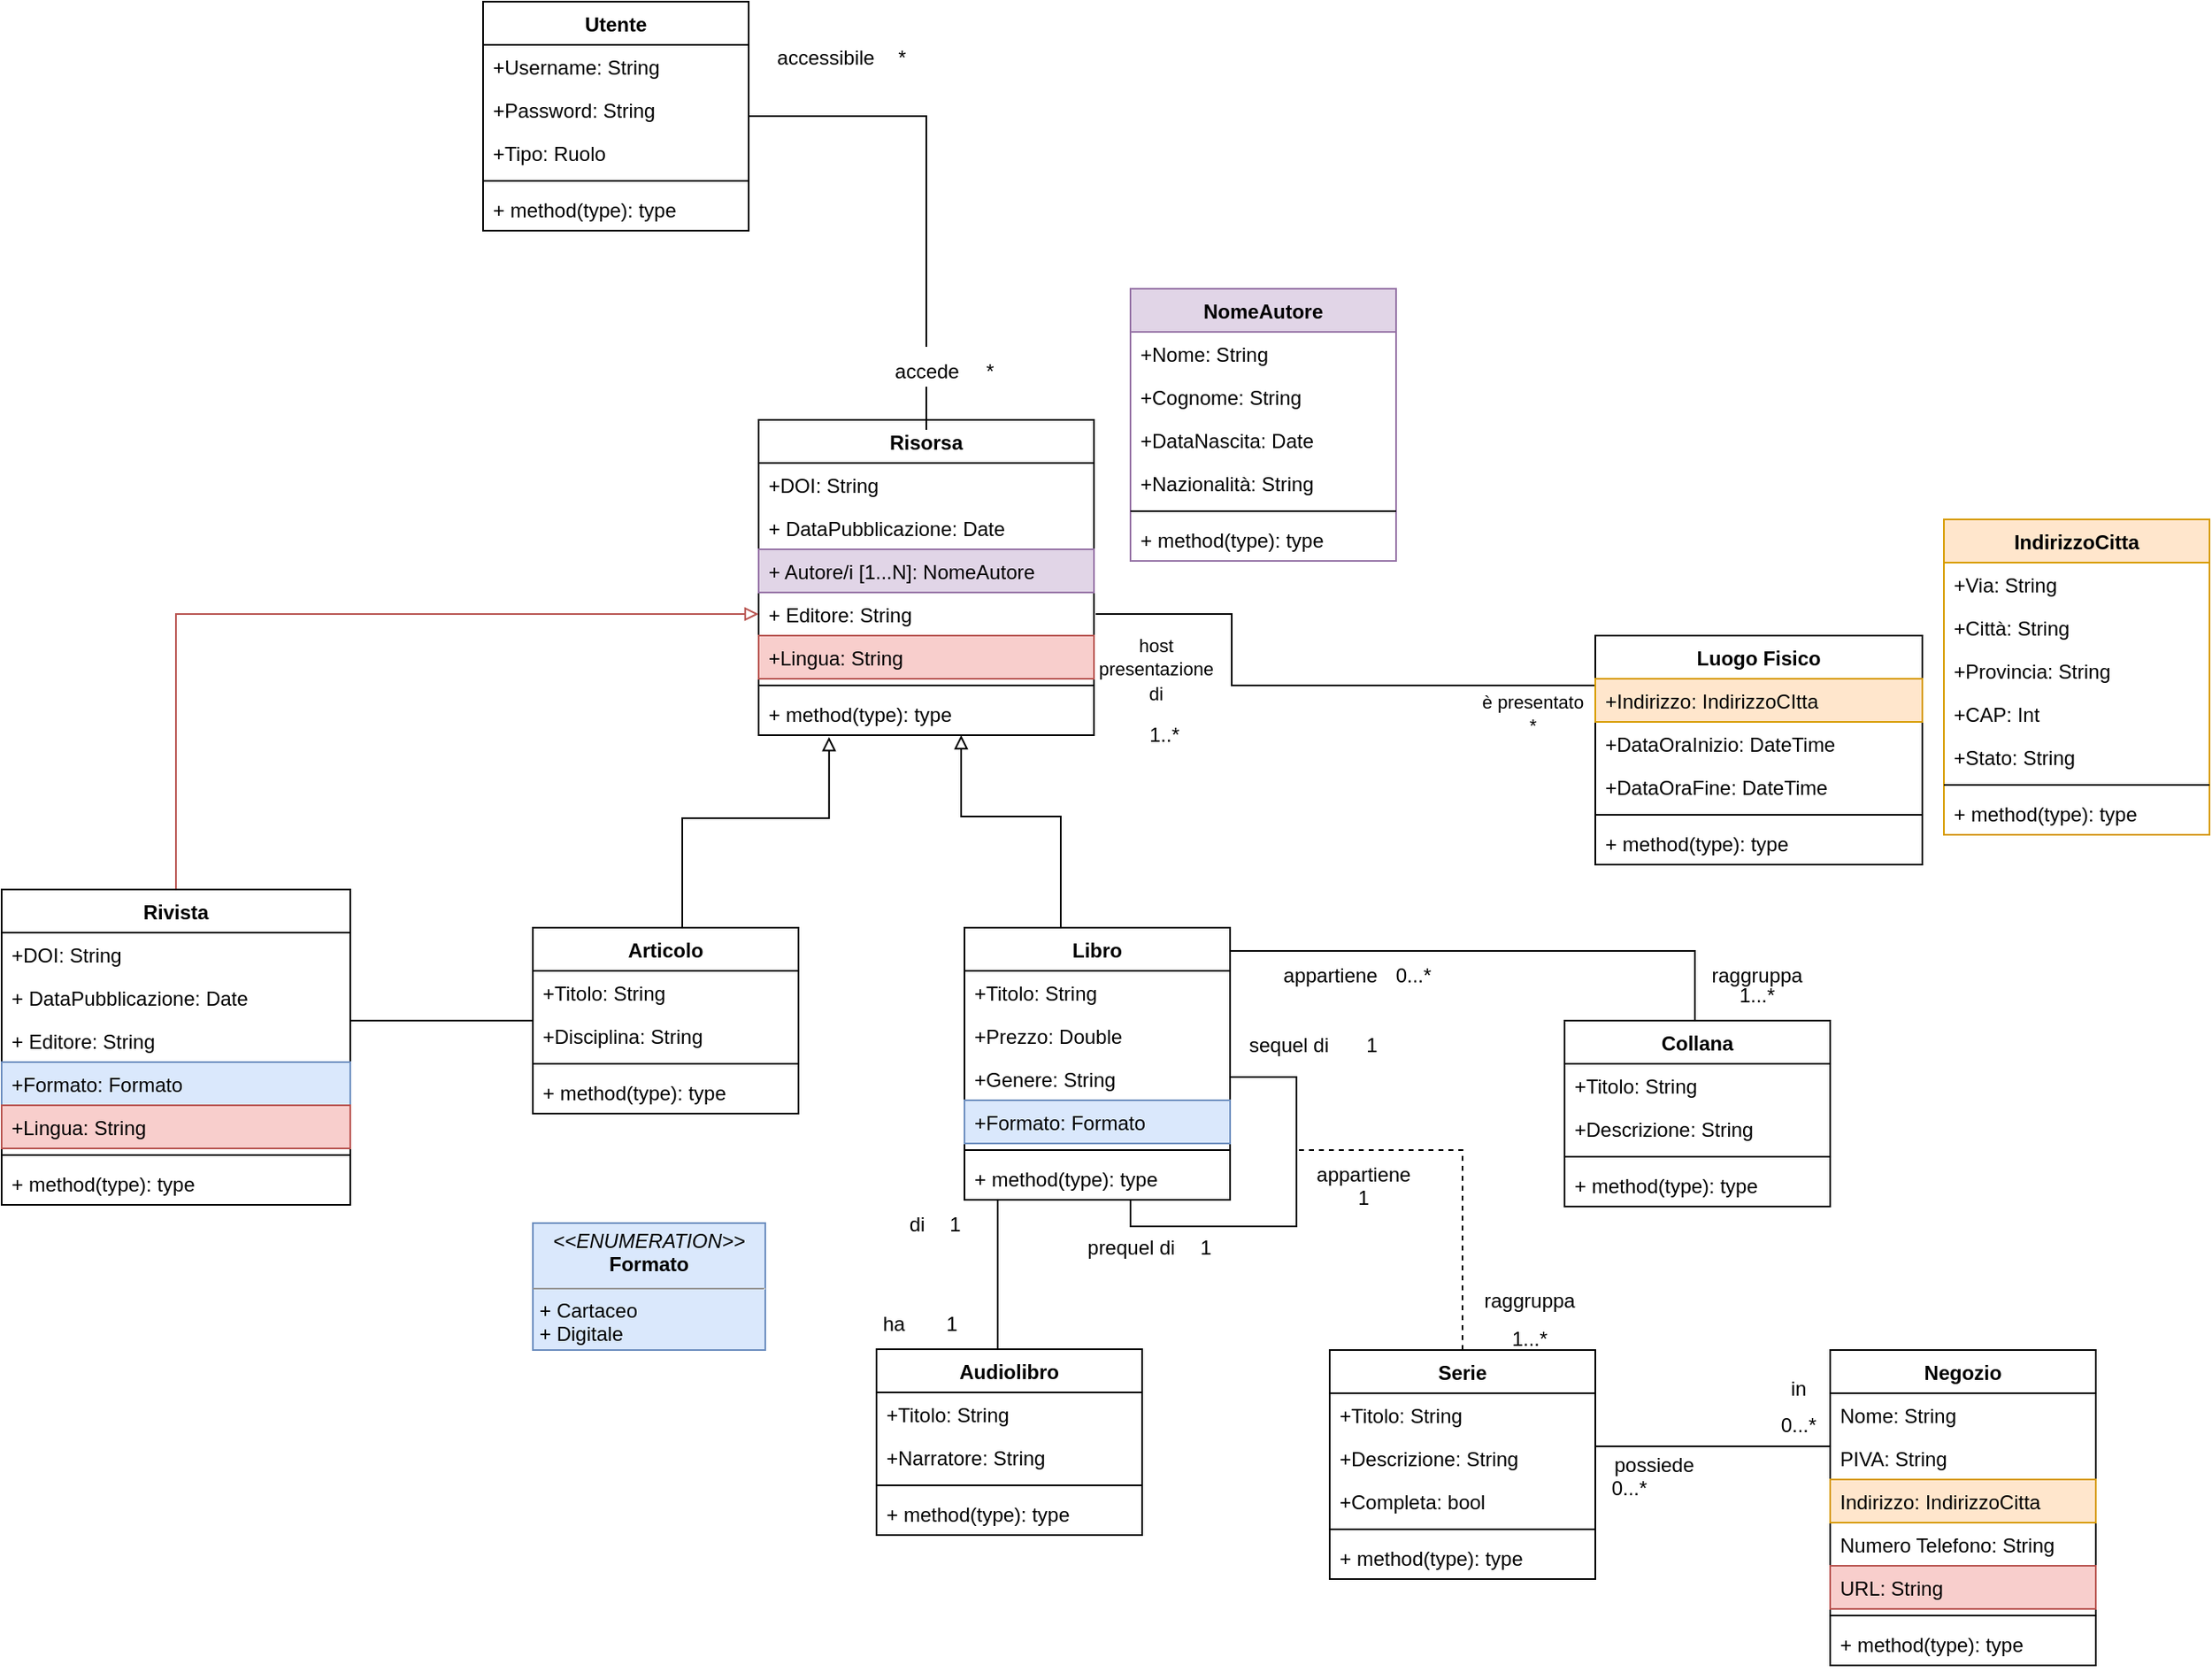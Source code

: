 <mxfile version="20.3.0" type="device"><diagram id="C5RBs43oDa-KdzZeNtuy" name="Page-1"><mxGraphModel dx="1153" dy="1539" grid="1" gridSize="10" guides="1" tooltips="1" connect="1" arrows="1" fold="1" page="1" pageScale="1" pageWidth="1169" pageHeight="827" math="0" shadow="0"><root><mxCell id="WIyWlLk6GJQsqaUBKTNV-0"/><mxCell id="WIyWlLk6GJQsqaUBKTNV-1" parent="WIyWlLk6GJQsqaUBKTNV-0"/><mxCell id="GNmW5u2Wgy6N8lQyYWQ4-24" style="edgeStyle=orthogonalEdgeStyle;rounded=0;orthogonalLoop=1;jettySize=auto;html=1;endArrow=none;endFill=0;startArrow=block;startFill=0;" parent="WIyWlLk6GJQsqaUBKTNV-1" source="GNmW5u2Wgy6N8lQyYWQ4-0" target="GNmW5u2Wgy6N8lQyYWQ4-25" edge="1"><mxGeometry relative="1" as="geometry"><mxPoint x="658" y="398.0" as="targetPoint"/><Array as="points"><mxPoint x="598" y="359"/><mxPoint x="658" y="359"/></Array></mxGeometry></mxCell><mxCell id="GNmW5u2Wgy6N8lQyYWQ4-0" value="Risorsa" style="swimlane;fontStyle=1;align=center;verticalAlign=top;childLayout=stackLayout;horizontal=1;startSize=26;horizontalStack=0;resizeParent=1;resizeParentMax=0;resizeLast=0;collapsible=1;marginBottom=0;" parent="WIyWlLk6GJQsqaUBKTNV-1" vertex="1"><mxGeometry x="476" y="120" width="202" height="190" as="geometry"/></mxCell><mxCell id="GNmW5u2Wgy6N8lQyYWQ4-4" value="+DOI: String" style="text;strokeColor=none;fillColor=none;align=left;verticalAlign=top;spacingLeft=4;spacingRight=4;overflow=hidden;rotatable=0;points=[[0,0.5],[1,0.5]];portConstraint=eastwest;" parent="GNmW5u2Wgy6N8lQyYWQ4-0" vertex="1"><mxGeometry y="26" width="202" height="26" as="geometry"/></mxCell><mxCell id="GNmW5u2Wgy6N8lQyYWQ4-5" value="+ DataPubblicazione: Date" style="text;strokeColor=none;fillColor=none;align=left;verticalAlign=top;spacingLeft=4;spacingRight=4;overflow=hidden;rotatable=0;points=[[0,0.5],[1,0.5]];portConstraint=eastwest;" parent="GNmW5u2Wgy6N8lQyYWQ4-0" vertex="1"><mxGeometry y="52" width="202" height="26" as="geometry"/></mxCell><mxCell id="GNmW5u2Wgy6N8lQyYWQ4-7" value="+ Autore/i [1...N]: NomeAutore" style="text;strokeColor=#9673a6;fillColor=#e1d5e7;align=left;verticalAlign=top;spacingLeft=4;spacingRight=4;overflow=hidden;rotatable=0;points=[[0,0.5],[1,0.5]];portConstraint=eastwest;" parent="GNmW5u2Wgy6N8lQyYWQ4-0" vertex="1"><mxGeometry y="78" width="202" height="26" as="geometry"/></mxCell><mxCell id="GNmW5u2Wgy6N8lQyYWQ4-8" value="+ Editore: String" style="text;strokeColor=none;fillColor=none;align=left;verticalAlign=top;spacingLeft=4;spacingRight=4;overflow=hidden;rotatable=0;points=[[0,0.5],[1,0.5]];portConstraint=eastwest;" parent="GNmW5u2Wgy6N8lQyYWQ4-0" vertex="1"><mxGeometry y="104" width="202" height="26" as="geometry"/></mxCell><mxCell id="pKesxUHfwZowB-keRL7c-0" value="+Lingua: String" style="text;strokeColor=#b85450;fillColor=#f8cecc;align=left;verticalAlign=top;spacingLeft=4;spacingRight=4;overflow=hidden;rotatable=0;points=[[0,0.5],[1,0.5]];portConstraint=eastwest;" parent="GNmW5u2Wgy6N8lQyYWQ4-0" vertex="1"><mxGeometry y="130" width="202" height="26" as="geometry"/></mxCell><mxCell id="GNmW5u2Wgy6N8lQyYWQ4-2" value="" style="line;strokeWidth=1;fillColor=none;align=left;verticalAlign=middle;spacingTop=-1;spacingLeft=3;spacingRight=3;rotatable=0;labelPosition=right;points=[];portConstraint=eastwest;strokeColor=inherit;" parent="GNmW5u2Wgy6N8lQyYWQ4-0" vertex="1"><mxGeometry y="156" width="202" height="8" as="geometry"/></mxCell><mxCell id="GNmW5u2Wgy6N8lQyYWQ4-3" value="+ method(type): type" style="text;strokeColor=none;fillColor=none;align=left;verticalAlign=top;spacingLeft=4;spacingRight=4;overflow=hidden;rotatable=0;points=[[0,0.5],[1,0.5]];portConstraint=eastwest;" parent="GNmW5u2Wgy6N8lQyYWQ4-0" vertex="1"><mxGeometry y="164" width="202" height="26" as="geometry"/></mxCell><mxCell id="-DGc6v_UdzE8PLedglcd-0" style="edgeStyle=orthogonalEdgeStyle;rounded=0;orthogonalLoop=1;jettySize=auto;html=1;endArrow=none;endFill=0;exitX=1;exitY=0.5;exitDx=0;exitDy=0;" parent="WIyWlLk6GJQsqaUBKTNV-1" edge="1"><mxGeometry relative="1" as="geometry"><Array as="points"><mxPoint x="761" y="237"/><mxPoint x="761" y="280"/><mxPoint x="1059" y="280"/></Array><mxPoint x="679" y="237.0" as="sourcePoint"/><mxPoint x="1059.053" y="302" as="targetPoint"/></mxGeometry></mxCell><mxCell id="-DGc6v_UdzE8PLedglcd-12" value="è presentato&lt;br&gt;*" style="edgeLabel;html=1;align=center;verticalAlign=middle;resizable=0;points=[];fontColor=#000000;" parent="-DGc6v_UdzE8PLedglcd-0" vertex="1" connectable="0"><mxGeometry x="0.552" y="-1" relative="1" as="geometry"><mxPoint x="-40" y="16" as="offset"/></mxGeometry></mxCell><mxCell id="pKesxUHfwZowB-keRL7c-33" style="edgeStyle=orthogonalEdgeStyle;rounded=0;orthogonalLoop=1;jettySize=auto;html=1;endArrow=none;endFill=0;" parent="WIyWlLk6GJQsqaUBKTNV-1" source="GNmW5u2Wgy6N8lQyYWQ4-25" edge="1"><mxGeometry relative="1" as="geometry"><mxPoint x="620" y="680" as="targetPoint"/><Array as="points"><mxPoint x="620" y="680"/></Array></mxGeometry></mxCell><mxCell id="GNmW5u2Wgy6N8lQyYWQ4-25" value="Libro" style="swimlane;fontStyle=1;align=center;verticalAlign=top;childLayout=stackLayout;horizontal=1;startSize=26;horizontalStack=0;resizeParent=1;resizeParentMax=0;resizeLast=0;collapsible=1;marginBottom=0;" parent="WIyWlLk6GJQsqaUBKTNV-1" vertex="1"><mxGeometry x="600" y="426" width="160" height="164" as="geometry"/></mxCell><mxCell id="Ptbv4ZjMbwBHRrgFJCBN-5" value="+Titolo: String" style="text;strokeColor=none;fillColor=none;align=left;verticalAlign=top;spacingLeft=4;spacingRight=4;overflow=hidden;rotatable=0;points=[[0,0.5],[1,0.5]];portConstraint=eastwest;fontColor=#000000;" vertex="1" parent="GNmW5u2Wgy6N8lQyYWQ4-25"><mxGeometry y="26" width="160" height="26" as="geometry"/></mxCell><mxCell id="GNmW5u2Wgy6N8lQyYWQ4-33" value="+Prezzo: Double" style="text;strokeColor=none;fillColor=none;align=left;verticalAlign=top;spacingLeft=4;spacingRight=4;overflow=hidden;rotatable=0;points=[[0,0.5],[1,0.5]];portConstraint=eastwest;fontColor=#000000;" parent="GNmW5u2Wgy6N8lQyYWQ4-25" vertex="1"><mxGeometry y="52" width="160" height="26" as="geometry"/></mxCell><mxCell id="-DGc6v_UdzE8PLedglcd-32" value="+Genere: String" style="text;align=left;verticalAlign=top;spacingLeft=4;spacingRight=4;overflow=hidden;rotatable=0;points=[[0,0.5],[1,0.5]];portConstraint=eastwest;" parent="GNmW5u2Wgy6N8lQyYWQ4-25" vertex="1"><mxGeometry y="78" width="160" height="26" as="geometry"/></mxCell><mxCell id="pKesxUHfwZowB-keRL7c-44" value="+Formato: Formato" style="text;align=left;verticalAlign=top;spacingLeft=4;spacingRight=4;overflow=hidden;rotatable=0;points=[[0,0.5],[1,0.5]];portConstraint=eastwest;fillColor=#dae8fc;strokeColor=#6c8ebf;" parent="GNmW5u2Wgy6N8lQyYWQ4-25" vertex="1"><mxGeometry y="104" width="160" height="26" as="geometry"/></mxCell><mxCell id="GNmW5u2Wgy6N8lQyYWQ4-27" value="" style="line;strokeWidth=1;fillColor=none;align=left;verticalAlign=middle;spacingTop=-1;spacingLeft=3;spacingRight=3;rotatable=0;labelPosition=right;points=[];portConstraint=eastwest;strokeColor=inherit;" parent="GNmW5u2Wgy6N8lQyYWQ4-25" vertex="1"><mxGeometry y="130" width="160" height="8" as="geometry"/></mxCell><mxCell id="GNmW5u2Wgy6N8lQyYWQ4-28" value="+ method(type): type" style="text;strokeColor=none;fillColor=none;align=left;verticalAlign=top;spacingLeft=4;spacingRight=4;overflow=hidden;rotatable=0;points=[[0,0.5],[1,0.5]];portConstraint=eastwest;" parent="GNmW5u2Wgy6N8lQyYWQ4-25" vertex="1"><mxGeometry y="138" width="160" height="26" as="geometry"/></mxCell><mxCell id="pKesxUHfwZowB-keRL7c-21" style="edgeStyle=orthogonalEdgeStyle;rounded=0;orthogonalLoop=1;jettySize=auto;html=1;endArrow=none;endFill=0;" parent="GNmW5u2Wgy6N8lQyYWQ4-25" source="GNmW5u2Wgy6N8lQyYWQ4-25" target="GNmW5u2Wgy6N8lQyYWQ4-28" edge="1"><mxGeometry relative="1" as="geometry"><mxPoint x="100" y="140" as="targetPoint"/><Array as="points"><mxPoint x="200" y="90"/><mxPoint x="200" y="180"/><mxPoint x="100" y="180"/></Array></mxGeometry></mxCell><mxCell id="IbKNKW6FfTXGyC9et3PT-183" style="edgeStyle=orthogonalEdgeStyle;rounded=0;orthogonalLoop=1;jettySize=auto;html=1;entryX=0.21;entryY=1.044;entryDx=0;entryDy=0;entryPerimeter=0;fontSize=12;fontColor=#000000;startArrow=none;startFill=0;endArrow=block;endFill=0;" parent="WIyWlLk6GJQsqaUBKTNV-1" source="GNmW5u2Wgy6N8lQyYWQ4-29" target="GNmW5u2Wgy6N8lQyYWQ4-3" edge="1"><mxGeometry relative="1" as="geometry"><Array as="points"><mxPoint x="430" y="360"/><mxPoint x="518" y="360"/></Array></mxGeometry></mxCell><mxCell id="Ptbv4ZjMbwBHRrgFJCBN-14" style="edgeStyle=orthogonalEdgeStyle;rounded=0;orthogonalLoop=1;jettySize=auto;html=1;endArrow=none;endFill=0;entryX=1;entryY=0.5;entryDx=0;entryDy=0;" edge="1" parent="WIyWlLk6GJQsqaUBKTNV-1" source="GNmW5u2Wgy6N8lQyYWQ4-29" target="Ptbv4ZjMbwBHRrgFJCBN-10"><mxGeometry relative="1" as="geometry"><Array as="points"><mxPoint x="230" y="482"/></Array></mxGeometry></mxCell><mxCell id="GNmW5u2Wgy6N8lQyYWQ4-29" value="Articolo" style="swimlane;fontStyle=1;align=center;verticalAlign=top;childLayout=stackLayout;horizontal=1;startSize=26;horizontalStack=0;resizeParent=1;resizeParentMax=0;resizeLast=0;collapsible=1;marginBottom=0;" parent="WIyWlLk6GJQsqaUBKTNV-1" vertex="1"><mxGeometry x="340" y="426" width="160" height="112" as="geometry"/></mxCell><mxCell id="Ptbv4ZjMbwBHRrgFJCBN-6" value="+Titolo: String" style="text;strokeColor=none;fillColor=none;align=left;verticalAlign=top;spacingLeft=4;spacingRight=4;overflow=hidden;rotatable=0;points=[[0,0.5],[1,0.5]];portConstraint=eastwest;fontColor=#000000;" vertex="1" parent="GNmW5u2Wgy6N8lQyYWQ4-29"><mxGeometry y="26" width="160" height="26" as="geometry"/></mxCell><mxCell id="GNmW5u2Wgy6N8lQyYWQ4-32" value="+Disciplina: String" style="text;strokeColor=none;fillColor=none;align=left;verticalAlign=top;spacingLeft=4;spacingRight=4;overflow=hidden;rotatable=0;points=[[0,0.5],[1,0.5]];portConstraint=eastwest;" parent="GNmW5u2Wgy6N8lQyYWQ4-29" vertex="1"><mxGeometry y="52" width="160" height="26" as="geometry"/></mxCell><mxCell id="GNmW5u2Wgy6N8lQyYWQ4-31" value="" style="line;strokeWidth=1;fillColor=none;align=left;verticalAlign=middle;spacingTop=-1;spacingLeft=3;spacingRight=3;rotatable=0;labelPosition=right;points=[];portConstraint=eastwest;strokeColor=inherit;" parent="GNmW5u2Wgy6N8lQyYWQ4-29" vertex="1"><mxGeometry y="78" width="160" height="8" as="geometry"/></mxCell><mxCell id="IbKNKW6FfTXGyC9et3PT-154" value="+ method(type): type" style="text;strokeColor=none;fillColor=none;align=left;verticalAlign=top;spacingLeft=4;spacingRight=4;overflow=hidden;rotatable=0;points=[[0,0.5],[1,0.5]];portConstraint=eastwest;fontSize=12;" parent="GNmW5u2Wgy6N8lQyYWQ4-29" vertex="1"><mxGeometry y="86" width="160" height="26" as="geometry"/></mxCell><mxCell id="GNmW5u2Wgy6N8lQyYWQ4-67" value="Luogo Fisico" style="swimlane;fontStyle=1;align=center;verticalAlign=top;childLayout=stackLayout;horizontal=1;startSize=26;horizontalStack=0;resizeParent=1;resizeParentMax=0;resizeLast=0;collapsible=1;marginBottom=0;fontSize=12;fontColor=#000000;" parent="WIyWlLk6GJQsqaUBKTNV-1" vertex="1"><mxGeometry x="980" y="250" width="197" height="138" as="geometry"/></mxCell><mxCell id="GNmW5u2Wgy6N8lQyYWQ4-68" value="+Indirizzo: IndirizzoCItta" style="text;strokeColor=#d79b00;fillColor=#ffe6cc;align=left;verticalAlign=top;spacingLeft=4;spacingRight=4;overflow=hidden;rotatable=0;points=[[0,0.5],[1,0.5]];portConstraint=eastwest;fontSize=12;" parent="GNmW5u2Wgy6N8lQyYWQ4-67" vertex="1"><mxGeometry y="26" width="197" height="26" as="geometry"/></mxCell><mxCell id="GNmW5u2Wgy6N8lQyYWQ4-72" value="+DataOraInizio: DateTime" style="text;strokeColor=none;fillColor=none;align=left;verticalAlign=top;spacingLeft=4;spacingRight=4;overflow=hidden;rotatable=0;points=[[0,0.5],[1,0.5]];portConstraint=eastwest;fontSize=12;fontColor=#000000;" parent="GNmW5u2Wgy6N8lQyYWQ4-67" vertex="1"><mxGeometry y="52" width="197" height="26" as="geometry"/></mxCell><mxCell id="pKesxUHfwZowB-keRL7c-11" value="+DataOraFine: DateTime" style="text;strokeColor=none;fillColor=none;align=left;verticalAlign=top;spacingLeft=4;spacingRight=4;overflow=hidden;rotatable=0;points=[[0,0.5],[1,0.5]];portConstraint=eastwest;fontSize=12;fontColor=#000000;" parent="GNmW5u2Wgy6N8lQyYWQ4-67" vertex="1"><mxGeometry y="78" width="197" height="26" as="geometry"/></mxCell><mxCell id="GNmW5u2Wgy6N8lQyYWQ4-69" value="" style="line;strokeWidth=1;fillColor=none;align=left;verticalAlign=middle;spacingTop=-1;spacingLeft=3;spacingRight=3;rotatable=0;labelPosition=right;points=[];portConstraint=eastwest;strokeColor=inherit;fontSize=12;fontColor=#000000;" parent="GNmW5u2Wgy6N8lQyYWQ4-67" vertex="1"><mxGeometry y="104" width="197" height="8" as="geometry"/></mxCell><mxCell id="GNmW5u2Wgy6N8lQyYWQ4-70" value="+ method(type): type" style="text;strokeColor=none;fillColor=none;align=left;verticalAlign=top;spacingLeft=4;spacingRight=4;overflow=hidden;rotatable=0;points=[[0,0.5],[1,0.5]];portConstraint=eastwest;fontSize=12;fontColor=#000000;" parent="GNmW5u2Wgy6N8lQyYWQ4-67" vertex="1"><mxGeometry y="112" width="197" height="26" as="geometry"/></mxCell><mxCell id="-DGc6v_UdzE8PLedglcd-1" value="Negozio" style="swimlane;fontStyle=1;align=center;verticalAlign=top;childLayout=stackLayout;horizontal=1;startSize=26;horizontalStack=0;resizeParent=1;resizeParentMax=0;resizeLast=0;collapsible=1;marginBottom=0;fontColor=#000000;" parent="WIyWlLk6GJQsqaUBKTNV-1" vertex="1"><mxGeometry x="1121.5" y="680.5" width="160" height="190" as="geometry"/></mxCell><mxCell id="-DGc6v_UdzE8PLedglcd-5" value="Nome: String" style="text;strokeColor=none;fillColor=none;align=left;verticalAlign=top;spacingLeft=4;spacingRight=4;overflow=hidden;rotatable=0;points=[[0,0.5],[1,0.5]];portConstraint=eastwest;fontColor=#000000;" parent="-DGc6v_UdzE8PLedglcd-1" vertex="1"><mxGeometry y="26" width="160" height="26" as="geometry"/></mxCell><mxCell id="-DGc6v_UdzE8PLedglcd-2" value="PIVA: String" style="text;strokeColor=none;fillColor=none;align=left;verticalAlign=top;spacingLeft=4;spacingRight=4;overflow=hidden;rotatable=0;points=[[0,0.5],[1,0.5]];portConstraint=eastwest;fontColor=#000000;" parent="-DGc6v_UdzE8PLedglcd-1" vertex="1"><mxGeometry y="52" width="160" height="26" as="geometry"/></mxCell><mxCell id="-DGc6v_UdzE8PLedglcd-17" value="Indirizzo: IndirizzoCitta" style="text;strokeColor=#d79b00;fillColor=#ffe6cc;align=left;verticalAlign=top;spacingLeft=4;spacingRight=4;overflow=hidden;rotatable=0;points=[[0,0.5],[1,0.5]];portConstraint=eastwest;" parent="-DGc6v_UdzE8PLedglcd-1" vertex="1"><mxGeometry y="78" width="160" height="26" as="geometry"/></mxCell><mxCell id="-DGc6v_UdzE8PLedglcd-6" value="Numero Telefono: String" style="text;strokeColor=none;fillColor=none;align=left;verticalAlign=top;spacingLeft=4;spacingRight=4;overflow=hidden;rotatable=0;points=[[0,0.5],[1,0.5]];portConstraint=eastwest;fontColor=#000000;" parent="-DGc6v_UdzE8PLedglcd-1" vertex="1"><mxGeometry y="104" width="160" height="26" as="geometry"/></mxCell><mxCell id="IbKNKW6FfTXGyC9et3PT-151" value="URL: String" style="text;strokeColor=#b85450;fillColor=#f8cecc;align=left;verticalAlign=top;spacingLeft=4;spacingRight=4;overflow=hidden;rotatable=0;points=[[0,0.5],[1,0.5]];portConstraint=eastwest;" parent="-DGc6v_UdzE8PLedglcd-1" vertex="1"><mxGeometry y="130" width="160" height="26" as="geometry"/></mxCell><mxCell id="-DGc6v_UdzE8PLedglcd-3" value="" style="line;strokeWidth=1;fillColor=none;align=left;verticalAlign=middle;spacingTop=-1;spacingLeft=3;spacingRight=3;rotatable=0;labelPosition=right;points=[];portConstraint=eastwest;fontColor=#000000;" parent="-DGc6v_UdzE8PLedglcd-1" vertex="1"><mxGeometry y="156" width="160" height="8" as="geometry"/></mxCell><mxCell id="-DGc6v_UdzE8PLedglcd-4" value="+ method(type): type" style="text;strokeColor=none;fillColor=none;align=left;verticalAlign=top;spacingLeft=4;spacingRight=4;overflow=hidden;rotatable=0;points=[[0,0.5],[1,0.5]];portConstraint=eastwest;fontColor=#000000;" parent="-DGc6v_UdzE8PLedglcd-1" vertex="1"><mxGeometry y="164" width="160" height="26" as="geometry"/></mxCell><mxCell id="IbKNKW6FfTXGyC9et3PT-0" value="NomeAutore" style="swimlane;fontStyle=1;align=center;verticalAlign=top;childLayout=stackLayout;horizontal=1;startSize=26;horizontalStack=0;resizeParent=1;resizeParentMax=0;resizeLast=0;collapsible=1;marginBottom=0;fontSize=12;fillColor=#e1d5e7;strokeColor=#9673a6;" parent="WIyWlLk6GJQsqaUBKTNV-1" vertex="1"><mxGeometry x="700" y="41" width="160" height="164" as="geometry"><mxRectangle x="690" y="110" width="110" height="30" as="alternateBounds"/></mxGeometry></mxCell><mxCell id="IbKNKW6FfTXGyC9et3PT-1" value="+Nome: String" style="text;align=left;verticalAlign=top;spacingLeft=4;spacingRight=4;overflow=hidden;rotatable=0;points=[[0,0.5],[1,0.5]];portConstraint=eastwest;fontSize=12;" parent="IbKNKW6FfTXGyC9et3PT-0" vertex="1"><mxGeometry y="26" width="160" height="26" as="geometry"/></mxCell><mxCell id="IbKNKW6FfTXGyC9et3PT-5" value="+Cognome: String" style="text;align=left;verticalAlign=top;spacingLeft=4;spacingRight=4;overflow=hidden;rotatable=0;points=[[0,0.5],[1,0.5]];portConstraint=eastwest;fontSize=12;" parent="IbKNKW6FfTXGyC9et3PT-0" vertex="1"><mxGeometry y="52" width="160" height="26" as="geometry"/></mxCell><mxCell id="IbKNKW6FfTXGyC9et3PT-8" value="+DataNascita: Date" style="text;align=left;verticalAlign=top;spacingLeft=4;spacingRight=4;overflow=hidden;rotatable=0;points=[[0,0.5],[1,0.5]];portConstraint=eastwest;fontSize=12;" parent="IbKNKW6FfTXGyC9et3PT-0" vertex="1"><mxGeometry y="78" width="160" height="26" as="geometry"/></mxCell><mxCell id="IbKNKW6FfTXGyC9et3PT-7" value="+Nazionalità: String" style="text;align=left;verticalAlign=top;spacingLeft=4;spacingRight=4;overflow=hidden;rotatable=0;points=[[0,0.5],[1,0.5]];portConstraint=eastwest;fontSize=12;" parent="IbKNKW6FfTXGyC9et3PT-0" vertex="1"><mxGeometry y="104" width="160" height="26" as="geometry"/></mxCell><mxCell id="IbKNKW6FfTXGyC9et3PT-2" value="" style="line;strokeWidth=1;align=left;verticalAlign=middle;spacingTop=-1;spacingLeft=3;spacingRight=3;rotatable=0;labelPosition=right;points=[];portConstraint=eastwest;fontSize=12;" parent="IbKNKW6FfTXGyC9et3PT-0" vertex="1"><mxGeometry y="130" width="160" height="8" as="geometry"/></mxCell><mxCell id="IbKNKW6FfTXGyC9et3PT-3" value="+ method(type): type" style="text;align=left;verticalAlign=top;spacingLeft=4;spacingRight=4;overflow=hidden;rotatable=0;points=[[0,0.5],[1,0.5]];portConstraint=eastwest;fontSize=12;" parent="IbKNKW6FfTXGyC9et3PT-0" vertex="1"><mxGeometry y="138" width="160" height="26" as="geometry"/></mxCell><mxCell id="pKesxUHfwZowB-keRL7c-12" style="edgeStyle=orthogonalEdgeStyle;rounded=0;orthogonalLoop=1;jettySize=auto;html=1;entryX=0.5;entryY=0;entryDx=0;entryDy=0;endArrow=none;endFill=0;startArrow=none;" parent="WIyWlLk6GJQsqaUBKTNV-1" source="pKesxUHfwZowB-keRL7c-13" target="GNmW5u2Wgy6N8lQyYWQ4-0" edge="1"><mxGeometry relative="1" as="geometry"/></mxCell><mxCell id="IbKNKW6FfTXGyC9et3PT-14" value="Utente" style="swimlane;fontStyle=1;align=center;verticalAlign=top;childLayout=stackLayout;horizontal=1;startSize=26;horizontalStack=0;resizeParent=1;resizeParentMax=0;resizeLast=0;collapsible=1;marginBottom=0;fontSize=12;" parent="WIyWlLk6GJQsqaUBKTNV-1" vertex="1"><mxGeometry x="310" y="-132" width="160" height="138" as="geometry"/></mxCell><mxCell id="IbKNKW6FfTXGyC9et3PT-15" value="+Username: String" style="text;align=left;verticalAlign=top;spacingLeft=4;spacingRight=4;overflow=hidden;rotatable=0;points=[[0,0.5],[1,0.5]];portConstraint=eastwest;fontSize=12;" parent="IbKNKW6FfTXGyC9et3PT-14" vertex="1"><mxGeometry y="26" width="160" height="26" as="geometry"/></mxCell><mxCell id="IbKNKW6FfTXGyC9et3PT-18" value="+Password: String" style="text;align=left;verticalAlign=top;spacingLeft=4;spacingRight=4;overflow=hidden;rotatable=0;points=[[0,0.5],[1,0.5]];portConstraint=eastwest;fontSize=12;" parent="IbKNKW6FfTXGyC9et3PT-14" vertex="1"><mxGeometry y="52" width="160" height="26" as="geometry"/></mxCell><mxCell id="pKesxUHfwZowB-keRL7c-45" value="+Tipo: Ruolo" style="text;align=left;verticalAlign=top;spacingLeft=4;spacingRight=4;overflow=hidden;rotatable=0;points=[[0,0.5],[1,0.5]];portConstraint=eastwest;fontSize=12;" parent="IbKNKW6FfTXGyC9et3PT-14" vertex="1"><mxGeometry y="78" width="160" height="26" as="geometry"/></mxCell><mxCell id="IbKNKW6FfTXGyC9et3PT-16" value="" style="line;strokeWidth=1;align=left;verticalAlign=middle;spacingTop=-1;spacingLeft=3;spacingRight=3;rotatable=0;labelPosition=right;points=[];portConstraint=eastwest;fontSize=12;" parent="IbKNKW6FfTXGyC9et3PT-14" vertex="1"><mxGeometry y="104" width="160" height="8" as="geometry"/></mxCell><mxCell id="IbKNKW6FfTXGyC9et3PT-17" value="+ method(type): type" style="text;align=left;verticalAlign=top;spacingLeft=4;spacingRight=4;overflow=hidden;rotatable=0;points=[[0,0.5],[1,0.5]];portConstraint=eastwest;fontSize=12;" parent="IbKNKW6FfTXGyC9et3PT-14" vertex="1"><mxGeometry y="112" width="160" height="26" as="geometry"/></mxCell><mxCell id="pKesxUHfwZowB-keRL7c-32" style="edgeStyle=orthogonalEdgeStyle;rounded=0;orthogonalLoop=1;jettySize=auto;html=1;endArrow=none;endFill=0;" parent="WIyWlLk6GJQsqaUBKTNV-1" source="IbKNKW6FfTXGyC9et3PT-116" edge="1"><mxGeometry relative="1" as="geometry"><mxPoint x="760" y="440" as="targetPoint"/><Array as="points"><mxPoint x="1040" y="440"/></Array></mxGeometry></mxCell><mxCell id="Ptbv4ZjMbwBHRrgFJCBN-15" style="edgeStyle=orthogonalEdgeStyle;rounded=0;orthogonalLoop=1;jettySize=auto;html=1;endArrow=none;endFill=0;" edge="1" parent="WIyWlLk6GJQsqaUBKTNV-1"><mxGeometry relative="1" as="geometry"><mxPoint x="980" y="738.5" as="sourcePoint"/><mxPoint x="1121.5" y="736.5" as="targetPoint"/><Array as="points"><mxPoint x="1121.5" y="738.5"/></Array></mxGeometry></mxCell><mxCell id="IbKNKW6FfTXGyC9et3PT-116" value="Collana" style="swimlane;fontStyle=1;align=center;verticalAlign=top;childLayout=stackLayout;horizontal=1;startSize=26;horizontalStack=0;resizeParent=1;resizeParentMax=0;resizeLast=0;collapsible=1;marginBottom=0;fontSize=12;" parent="WIyWlLk6GJQsqaUBKTNV-1" vertex="1"><mxGeometry x="961.5" y="482" width="160" height="112" as="geometry"/></mxCell><mxCell id="IbKNKW6FfTXGyC9et3PT-117" value="+Titolo: String" style="text;align=left;verticalAlign=top;spacingLeft=4;spacingRight=4;overflow=hidden;rotatable=0;points=[[0,0.5],[1,0.5]];portConstraint=eastwest;fontSize=12;" parent="IbKNKW6FfTXGyC9et3PT-116" vertex="1"><mxGeometry y="26" width="160" height="26" as="geometry"/></mxCell><mxCell id="Ptbv4ZjMbwBHRrgFJCBN-20" value="+Descrizione: String" style="text;align=left;verticalAlign=top;spacingLeft=4;spacingRight=4;overflow=hidden;rotatable=0;points=[[0,0.5],[1,0.5]];portConstraint=eastwest;fontSize=12;" vertex="1" parent="IbKNKW6FfTXGyC9et3PT-116"><mxGeometry y="52" width="160" height="26" as="geometry"/></mxCell><mxCell id="IbKNKW6FfTXGyC9et3PT-118" value="" style="line;strokeWidth=1;align=left;verticalAlign=middle;spacingTop=-1;spacingLeft=3;spacingRight=3;rotatable=0;labelPosition=right;points=[];portConstraint=eastwest;fontSize=12;" parent="IbKNKW6FfTXGyC9et3PT-116" vertex="1"><mxGeometry y="78" width="160" height="8" as="geometry"/></mxCell><mxCell id="IbKNKW6FfTXGyC9et3PT-119" value="+ method(type): type" style="text;align=left;verticalAlign=top;spacingLeft=4;spacingRight=4;overflow=hidden;rotatable=0;points=[[0,0.5],[1,0.5]];portConstraint=eastwest;fontSize=12;" parent="IbKNKW6FfTXGyC9et3PT-116" vertex="1"><mxGeometry y="86" width="160" height="26" as="geometry"/></mxCell><mxCell id="pKesxUHfwZowB-keRL7c-2" value="IndirizzoCitta" style="swimlane;fontStyle=1;align=center;verticalAlign=top;childLayout=stackLayout;horizontal=1;startSize=26;horizontalStack=0;resizeParent=1;resizeParentMax=0;resizeLast=0;collapsible=1;marginBottom=0;fontSize=12;fillColor=#ffe6cc;strokeColor=#d79b00;" parent="WIyWlLk6GJQsqaUBKTNV-1" vertex="1"><mxGeometry x="1190" y="180" width="160" height="190" as="geometry"><mxRectangle x="690" y="110" width="110" height="30" as="alternateBounds"/></mxGeometry></mxCell><mxCell id="pKesxUHfwZowB-keRL7c-3" value="+Via: String" style="text;align=left;verticalAlign=top;spacingLeft=4;spacingRight=4;overflow=hidden;rotatable=0;points=[[0,0.5],[1,0.5]];portConstraint=eastwest;fontSize=12;" parent="pKesxUHfwZowB-keRL7c-2" vertex="1"><mxGeometry y="26" width="160" height="26" as="geometry"/></mxCell><mxCell id="pKesxUHfwZowB-keRL7c-4" value="+Città: String" style="text;align=left;verticalAlign=top;spacingLeft=4;spacingRight=4;overflow=hidden;rotatable=0;points=[[0,0.5],[1,0.5]];portConstraint=eastwest;fontSize=12;" parent="pKesxUHfwZowB-keRL7c-2" vertex="1"><mxGeometry y="52" width="160" height="26" as="geometry"/></mxCell><mxCell id="pKesxUHfwZowB-keRL7c-9" value="+Provincia: String" style="text;align=left;verticalAlign=top;spacingLeft=4;spacingRight=4;overflow=hidden;rotatable=0;points=[[0,0.5],[1,0.5]];portConstraint=eastwest;fontSize=12;" parent="pKesxUHfwZowB-keRL7c-2" vertex="1"><mxGeometry y="78" width="160" height="26" as="geometry"/></mxCell><mxCell id="pKesxUHfwZowB-keRL7c-5" value="+CAP: Int" style="text;align=left;verticalAlign=top;spacingLeft=4;spacingRight=4;overflow=hidden;rotatable=0;points=[[0,0.5],[1,0.5]];portConstraint=eastwest;fontSize=12;" parent="pKesxUHfwZowB-keRL7c-2" vertex="1"><mxGeometry y="104" width="160" height="26" as="geometry"/></mxCell><mxCell id="pKesxUHfwZowB-keRL7c-6" value="+Stato: String" style="text;align=left;verticalAlign=top;spacingLeft=4;spacingRight=4;overflow=hidden;rotatable=0;points=[[0,0.5],[1,0.5]];portConstraint=eastwest;fontSize=12;" parent="pKesxUHfwZowB-keRL7c-2" vertex="1"><mxGeometry y="130" width="160" height="26" as="geometry"/></mxCell><mxCell id="pKesxUHfwZowB-keRL7c-7" value="" style="line;strokeWidth=1;align=left;verticalAlign=middle;spacingTop=-1;spacingLeft=3;spacingRight=3;rotatable=0;labelPosition=right;points=[];portConstraint=eastwest;fontSize=12;" parent="pKesxUHfwZowB-keRL7c-2" vertex="1"><mxGeometry y="156" width="160" height="8" as="geometry"/></mxCell><mxCell id="pKesxUHfwZowB-keRL7c-8" value="+ method(type): type" style="text;align=left;verticalAlign=top;spacingLeft=4;spacingRight=4;overflow=hidden;rotatable=0;points=[[0,0.5],[1,0.5]];portConstraint=eastwest;fontSize=12;" parent="pKesxUHfwZowB-keRL7c-2" vertex="1"><mxGeometry y="164" width="160" height="26" as="geometry"/></mxCell><mxCell id="pKesxUHfwZowB-keRL7c-13" value="accede" style="text;html=1;align=center;verticalAlign=middle;resizable=0;points=[];autosize=1;strokeColor=none;fillColor=none;" parent="WIyWlLk6GJQsqaUBKTNV-1" vertex="1"><mxGeometry x="547" y="76" width="60" height="30" as="geometry"/></mxCell><mxCell id="pKesxUHfwZowB-keRL7c-14" value="" style="edgeStyle=orthogonalEdgeStyle;rounded=0;orthogonalLoop=1;jettySize=auto;html=1;entryX=0.5;entryY=0;entryDx=0;entryDy=0;endArrow=none;endFill=0;" parent="WIyWlLk6GJQsqaUBKTNV-1" source="IbKNKW6FfTXGyC9et3PT-14" target="pKesxUHfwZowB-keRL7c-13" edge="1"><mxGeometry relative="1" as="geometry"><mxPoint x="470" y="-76" as="sourcePoint"/><mxPoint x="577" y="120" as="targetPoint"/></mxGeometry></mxCell><mxCell id="pKesxUHfwZowB-keRL7c-15" value="*" style="text;html=1;align=center;verticalAlign=middle;resizable=0;points=[];autosize=1;strokeColor=none;fillColor=none;" parent="WIyWlLk6GJQsqaUBKTNV-1" vertex="1"><mxGeometry x="600" y="76" width="30" height="30" as="geometry"/></mxCell><mxCell id="pKesxUHfwZowB-keRL7c-16" value="accessibile" style="text;html=1;align=center;verticalAlign=middle;resizable=0;points=[];autosize=1;strokeColor=none;fillColor=none;" parent="WIyWlLk6GJQsqaUBKTNV-1" vertex="1"><mxGeometry x="476" y="-113.5" width="80" height="30" as="geometry"/></mxCell><mxCell id="pKesxUHfwZowB-keRL7c-20" value="*" style="text;html=1;align=center;verticalAlign=middle;resizable=0;points=[];autosize=1;strokeColor=none;fillColor=none;" parent="WIyWlLk6GJQsqaUBKTNV-1" vertex="1"><mxGeometry x="547" y="-113.5" width="30" height="30" as="geometry"/></mxCell><mxCell id="pKesxUHfwZowB-keRL7c-22" value="sequel di" style="text;html=1;align=center;verticalAlign=middle;resizable=0;points=[];autosize=1;strokeColor=none;fillColor=none;" parent="WIyWlLk6GJQsqaUBKTNV-1" vertex="1"><mxGeometry x="760" y="482" width="70" height="30" as="geometry"/></mxCell><mxCell id="pKesxUHfwZowB-keRL7c-23" value="1" style="text;html=1;align=center;verticalAlign=middle;resizable=0;points=[];autosize=1;strokeColor=none;fillColor=none;" parent="WIyWlLk6GJQsqaUBKTNV-1" vertex="1"><mxGeometry x="830" y="482" width="30" height="30" as="geometry"/></mxCell><mxCell id="pKesxUHfwZowB-keRL7c-24" value="prequel di" style="text;html=1;align=center;verticalAlign=middle;resizable=0;points=[];autosize=1;strokeColor=none;fillColor=none;" parent="WIyWlLk6GJQsqaUBKTNV-1" vertex="1"><mxGeometry x="660" y="604" width="80" height="30" as="geometry"/></mxCell><mxCell id="pKesxUHfwZowB-keRL7c-25" value="1" style="text;html=1;align=center;verticalAlign=middle;resizable=0;points=[];autosize=1;strokeColor=none;fillColor=none;" parent="WIyWlLk6GJQsqaUBKTNV-1" vertex="1"><mxGeometry x="730" y="604" width="30" height="30" as="geometry"/></mxCell><mxCell id="pKesxUHfwZowB-keRL7c-34" value="Audiolibro" style="swimlane;fontStyle=1;align=center;verticalAlign=top;childLayout=stackLayout;horizontal=1;startSize=26;horizontalStack=0;resizeParent=1;resizeParentMax=0;resizeLast=0;collapsible=1;marginBottom=0;fontSize=12;" parent="WIyWlLk6GJQsqaUBKTNV-1" vertex="1"><mxGeometry x="547" y="680" width="160" height="112" as="geometry"/></mxCell><mxCell id="pKesxUHfwZowB-keRL7c-35" value="+Titolo: String" style="text;align=left;verticalAlign=top;spacingLeft=4;spacingRight=4;overflow=hidden;rotatable=0;points=[[0,0.5],[1,0.5]];portConstraint=eastwest;fontSize=12;" parent="pKesxUHfwZowB-keRL7c-34" vertex="1"><mxGeometry y="26" width="160" height="26" as="geometry"/></mxCell><mxCell id="pKesxUHfwZowB-keRL7c-36" value="+Narratore: String" style="text;align=left;verticalAlign=top;spacingLeft=4;spacingRight=4;overflow=hidden;rotatable=0;points=[[0,0.5],[1,0.5]];portConstraint=eastwest;fontSize=12;" parent="pKesxUHfwZowB-keRL7c-34" vertex="1"><mxGeometry y="52" width="160" height="26" as="geometry"/></mxCell><mxCell id="pKesxUHfwZowB-keRL7c-37" value="" style="line;strokeWidth=1;align=left;verticalAlign=middle;spacingTop=-1;spacingLeft=3;spacingRight=3;rotatable=0;labelPosition=right;points=[];portConstraint=eastwest;fontSize=12;" parent="pKesxUHfwZowB-keRL7c-34" vertex="1"><mxGeometry y="78" width="160" height="8" as="geometry"/></mxCell><mxCell id="pKesxUHfwZowB-keRL7c-38" value="+ method(type): type" style="text;align=left;verticalAlign=top;spacingLeft=4;spacingRight=4;overflow=hidden;rotatable=0;points=[[0,0.5],[1,0.5]];portConstraint=eastwest;fontSize=12;" parent="pKesxUHfwZowB-keRL7c-34" vertex="1"><mxGeometry y="86" width="160" height="26" as="geometry"/></mxCell><mxCell id="pKesxUHfwZowB-keRL7c-39" value="di" style="text;html=1;align=center;verticalAlign=middle;resizable=0;points=[];autosize=1;strokeColor=none;fillColor=none;" parent="WIyWlLk6GJQsqaUBKTNV-1" vertex="1"><mxGeometry x="556" y="590" width="30" height="30" as="geometry"/></mxCell><mxCell id="pKesxUHfwZowB-keRL7c-40" value="1" style="text;html=1;align=center;verticalAlign=middle;resizable=0;points=[];autosize=1;strokeColor=none;fillColor=none;" parent="WIyWlLk6GJQsqaUBKTNV-1" vertex="1"><mxGeometry x="579" y="590" width="30" height="30" as="geometry"/></mxCell><mxCell id="pKesxUHfwZowB-keRL7c-41" value="ha" style="text;html=1;align=center;verticalAlign=middle;resizable=0;points=[];autosize=1;strokeColor=none;fillColor=none;" parent="WIyWlLk6GJQsqaUBKTNV-1" vertex="1"><mxGeometry x="537" y="650" width="40" height="30" as="geometry"/></mxCell><mxCell id="pKesxUHfwZowB-keRL7c-43" value="1" style="text;html=1;align=center;verticalAlign=middle;resizable=0;points=[];autosize=1;strokeColor=none;fillColor=none;" parent="WIyWlLk6GJQsqaUBKTNV-1" vertex="1"><mxGeometry x="577" y="650" width="30" height="30" as="geometry"/></mxCell><mxCell id="Ptbv4ZjMbwBHRrgFJCBN-0" value="&lt;p style=&quot;margin:0px;margin-top:4px;text-align:center;&quot;&gt;&lt;i&gt;&amp;lt;&amp;lt;ENUMERATION&amp;gt;&amp;gt;&lt;/i&gt;&lt;br&gt;&lt;b&gt;Formato&lt;/b&gt;&lt;/p&gt;&lt;hr size=&quot;1&quot;&gt;&lt;p style=&quot;margin:0px;margin-left:4px;&quot;&gt;+ Cartaceo&lt;/p&gt;&lt;p style=&quot;margin:0px;margin-left:4px;&quot;&gt;+ Digitale&lt;/p&gt;" style="verticalAlign=top;align=left;overflow=fill;fontSize=12;fontFamily=Helvetica;html=1;fillColor=#dae8fc;strokeColor=#6c8ebf;" vertex="1" parent="WIyWlLk6GJQsqaUBKTNV-1"><mxGeometry x="340" y="604" width="140" height="76.5" as="geometry"/></mxCell><mxCell id="Ptbv4ZjMbwBHRrgFJCBN-44" style="edgeStyle=orthogonalEdgeStyle;rounded=0;orthogonalLoop=1;jettySize=auto;html=1;entryX=0;entryY=0.5;entryDx=0;entryDy=0;endArrow=block;endFill=0;fillColor=#f8cecc;strokeColor=#b85450;" edge="1" parent="WIyWlLk6GJQsqaUBKTNV-1" source="Ptbv4ZjMbwBHRrgFJCBN-1" target="GNmW5u2Wgy6N8lQyYWQ4-8"><mxGeometry relative="1" as="geometry"/></mxCell><mxCell id="Ptbv4ZjMbwBHRrgFJCBN-1" value="Rivista" style="swimlane;fontStyle=1;align=center;verticalAlign=top;childLayout=stackLayout;horizontal=1;startSize=26;horizontalStack=0;resizeParent=1;resizeParentMax=0;resizeLast=0;collapsible=1;marginBottom=0;" vertex="1" parent="WIyWlLk6GJQsqaUBKTNV-1"><mxGeometry x="20" y="403" width="210" height="190" as="geometry"/></mxCell><mxCell id="Ptbv4ZjMbwBHRrgFJCBN-21" value="+DOI: String" style="text;strokeColor=none;fillColor=none;align=left;verticalAlign=top;spacingLeft=4;spacingRight=4;overflow=hidden;rotatable=0;points=[[0,0.5],[1,0.5]];portConstraint=eastwest;" vertex="1" parent="Ptbv4ZjMbwBHRrgFJCBN-1"><mxGeometry y="26" width="210" height="26" as="geometry"/></mxCell><mxCell id="Ptbv4ZjMbwBHRrgFJCBN-8" value="+ DataPubblicazione: Date" style="text;strokeColor=none;fillColor=none;align=left;verticalAlign=top;spacingLeft=4;spacingRight=4;overflow=hidden;rotatable=0;points=[[0,0.5],[1,0.5]];portConstraint=eastwest;" vertex="1" parent="Ptbv4ZjMbwBHRrgFJCBN-1"><mxGeometry y="52" width="210" height="26" as="geometry"/></mxCell><mxCell id="Ptbv4ZjMbwBHRrgFJCBN-10" value="+ Editore: String" style="text;strokeColor=none;fillColor=none;align=left;verticalAlign=top;spacingLeft=4;spacingRight=4;overflow=hidden;rotatable=0;points=[[0,0.5],[1,0.5]];portConstraint=eastwest;" vertex="1" parent="Ptbv4ZjMbwBHRrgFJCBN-1"><mxGeometry y="78" width="210" height="26" as="geometry"/></mxCell><mxCell id="Ptbv4ZjMbwBHRrgFJCBN-12" value="+Formato: Formato" style="text;strokeColor=#6c8ebf;fillColor=#dae8fc;align=left;verticalAlign=top;spacingLeft=4;spacingRight=4;overflow=hidden;rotatable=0;points=[[0,0.5],[1,0.5]];portConstraint=eastwest;" vertex="1" parent="Ptbv4ZjMbwBHRrgFJCBN-1"><mxGeometry y="104" width="210" height="26" as="geometry"/></mxCell><mxCell id="Ptbv4ZjMbwBHRrgFJCBN-11" value="+Lingua: String" style="text;strokeColor=#b85450;fillColor=#f8cecc;align=left;verticalAlign=top;spacingLeft=4;spacingRight=4;overflow=hidden;rotatable=0;points=[[0,0.5],[1,0.5]];portConstraint=eastwest;" vertex="1" parent="Ptbv4ZjMbwBHRrgFJCBN-1"><mxGeometry y="130" width="210" height="26" as="geometry"/></mxCell><mxCell id="Ptbv4ZjMbwBHRrgFJCBN-3" value="" style="line;strokeWidth=1;fillColor=none;align=left;verticalAlign=middle;spacingTop=-1;spacingLeft=3;spacingRight=3;rotatable=0;labelPosition=right;points=[];portConstraint=eastwest;strokeColor=inherit;" vertex="1" parent="Ptbv4ZjMbwBHRrgFJCBN-1"><mxGeometry y="156" width="210" height="8" as="geometry"/></mxCell><mxCell id="Ptbv4ZjMbwBHRrgFJCBN-4" value="+ method(type): type" style="text;strokeColor=none;fillColor=none;align=left;verticalAlign=top;spacingLeft=4;spacingRight=4;overflow=hidden;rotatable=0;points=[[0,0.5],[1,0.5]];portConstraint=eastwest;fontSize=12;" vertex="1" parent="Ptbv4ZjMbwBHRrgFJCBN-1"><mxGeometry y="164" width="210" height="26" as="geometry"/></mxCell><mxCell id="Ptbv4ZjMbwBHRrgFJCBN-16" value="0...*" style="text;html=1;align=center;verticalAlign=middle;resizable=0;points=[];autosize=1;strokeColor=none;fillColor=none;" vertex="1" parent="WIyWlLk6GJQsqaUBKTNV-1"><mxGeometry x="980" y="748.5" width="40" height="30" as="geometry"/></mxCell><mxCell id="Ptbv4ZjMbwBHRrgFJCBN-17" value="possiede" style="text;html=1;align=center;verticalAlign=middle;resizable=0;points=[];autosize=1;strokeColor=none;fillColor=none;" vertex="1" parent="WIyWlLk6GJQsqaUBKTNV-1"><mxGeometry x="980" y="734.5" width="70" height="30" as="geometry"/></mxCell><mxCell id="Ptbv4ZjMbwBHRrgFJCBN-18" value="in" style="text;html=1;align=center;verticalAlign=middle;resizable=0;points=[];autosize=1;strokeColor=none;fillColor=none;" vertex="1" parent="WIyWlLk6GJQsqaUBKTNV-1"><mxGeometry x="1086.5" y="688.5" width="30" height="30" as="geometry"/></mxCell><mxCell id="Ptbv4ZjMbwBHRrgFJCBN-19" value="0...*" style="text;html=1;align=center;verticalAlign=middle;resizable=0;points=[];autosize=1;strokeColor=none;fillColor=none;" vertex="1" parent="WIyWlLk6GJQsqaUBKTNV-1"><mxGeometry x="1081.5" y="710.5" width="40" height="30" as="geometry"/></mxCell><mxCell id="Ptbv4ZjMbwBHRrgFJCBN-28" style="edgeStyle=orthogonalEdgeStyle;rounded=0;orthogonalLoop=1;jettySize=auto;html=1;endArrow=none;endFill=0;dashed=1;" edge="1" parent="WIyWlLk6GJQsqaUBKTNV-1" source="Ptbv4ZjMbwBHRrgFJCBN-22"><mxGeometry relative="1" as="geometry"><mxPoint x="800" y="560" as="targetPoint"/><Array as="points"><mxPoint x="900" y="560"/></Array></mxGeometry></mxCell><mxCell id="Ptbv4ZjMbwBHRrgFJCBN-22" value="Serie" style="swimlane;fontStyle=1;align=center;verticalAlign=top;childLayout=stackLayout;horizontal=1;startSize=26;horizontalStack=0;resizeParent=1;resizeParentMax=0;resizeLast=0;collapsible=1;marginBottom=0;fontSize=12;" vertex="1" parent="WIyWlLk6GJQsqaUBKTNV-1"><mxGeometry x="820" y="680.5" width="160" height="138" as="geometry"/></mxCell><mxCell id="Ptbv4ZjMbwBHRrgFJCBN-23" value="+Titolo: String" style="text;align=left;verticalAlign=top;spacingLeft=4;spacingRight=4;overflow=hidden;rotatable=0;points=[[0,0.5],[1,0.5]];portConstraint=eastwest;fontSize=12;" vertex="1" parent="Ptbv4ZjMbwBHRrgFJCBN-22"><mxGeometry y="26" width="160" height="26" as="geometry"/></mxCell><mxCell id="Ptbv4ZjMbwBHRrgFJCBN-24" value="+Descrizione: String" style="text;align=left;verticalAlign=top;spacingLeft=4;spacingRight=4;overflow=hidden;rotatable=0;points=[[0,0.5],[1,0.5]];portConstraint=eastwest;fontSize=12;" vertex="1" parent="Ptbv4ZjMbwBHRrgFJCBN-22"><mxGeometry y="52" width="160" height="26" as="geometry"/></mxCell><mxCell id="Ptbv4ZjMbwBHRrgFJCBN-25" value="+Completa: bool" style="text;align=left;verticalAlign=top;spacingLeft=4;spacingRight=4;overflow=hidden;rotatable=0;points=[[0,0.5],[1,0.5]];portConstraint=eastwest;fontSize=12;" vertex="1" parent="Ptbv4ZjMbwBHRrgFJCBN-22"><mxGeometry y="78" width="160" height="26" as="geometry"/></mxCell><mxCell id="Ptbv4ZjMbwBHRrgFJCBN-26" value="" style="line;strokeWidth=1;align=left;verticalAlign=middle;spacingTop=-1;spacingLeft=3;spacingRight=3;rotatable=0;labelPosition=right;points=[];portConstraint=eastwest;fontSize=12;" vertex="1" parent="Ptbv4ZjMbwBHRrgFJCBN-22"><mxGeometry y="104" width="160" height="8" as="geometry"/></mxCell><mxCell id="Ptbv4ZjMbwBHRrgFJCBN-27" value="+ method(type): type" style="text;align=left;verticalAlign=top;spacingLeft=4;spacingRight=4;overflow=hidden;rotatable=0;points=[[0,0.5],[1,0.5]];portConstraint=eastwest;fontSize=12;" vertex="1" parent="Ptbv4ZjMbwBHRrgFJCBN-22"><mxGeometry y="112" width="160" height="26" as="geometry"/></mxCell><mxCell id="Ptbv4ZjMbwBHRrgFJCBN-29" value="appartiene" style="text;html=1;align=center;verticalAlign=middle;resizable=0;points=[];autosize=1;strokeColor=none;fillColor=none;" vertex="1" parent="WIyWlLk6GJQsqaUBKTNV-1"><mxGeometry x="800" y="560" width="80" height="30" as="geometry"/></mxCell><mxCell id="Ptbv4ZjMbwBHRrgFJCBN-30" value="1" style="text;html=1;align=center;verticalAlign=middle;resizable=0;points=[];autosize=1;strokeColor=none;fillColor=none;" vertex="1" parent="WIyWlLk6GJQsqaUBKTNV-1"><mxGeometry x="825" y="574" width="30" height="30" as="geometry"/></mxCell><mxCell id="Ptbv4ZjMbwBHRrgFJCBN-31" value="raggruppa" style="text;html=1;align=center;verticalAlign=middle;resizable=0;points=[];autosize=1;strokeColor=none;fillColor=none;" vertex="1" parent="WIyWlLk6GJQsqaUBKTNV-1"><mxGeometry x="900" y="636" width="80" height="30" as="geometry"/></mxCell><mxCell id="Ptbv4ZjMbwBHRrgFJCBN-32" value="1...*" style="text;html=1;align=center;verticalAlign=middle;resizable=0;points=[];autosize=1;strokeColor=none;fillColor=none;" vertex="1" parent="WIyWlLk6GJQsqaUBKTNV-1"><mxGeometry x="920" y="658.5" width="40" height="30" as="geometry"/></mxCell><mxCell id="Ptbv4ZjMbwBHRrgFJCBN-34" value="appartiene" style="text;html=1;align=center;verticalAlign=middle;resizable=0;points=[];autosize=1;strokeColor=none;fillColor=none;" vertex="1" parent="WIyWlLk6GJQsqaUBKTNV-1"><mxGeometry x="780" y="440" width="80" height="30" as="geometry"/></mxCell><mxCell id="Ptbv4ZjMbwBHRrgFJCBN-38" value="0...*" style="text;html=1;align=center;verticalAlign=middle;resizable=0;points=[];autosize=1;strokeColor=none;fillColor=none;" vertex="1" parent="WIyWlLk6GJQsqaUBKTNV-1"><mxGeometry x="850" y="440" width="40" height="30" as="geometry"/></mxCell><mxCell id="Ptbv4ZjMbwBHRrgFJCBN-39" value="raggruppa" style="text;html=1;align=center;verticalAlign=middle;resizable=0;points=[];autosize=1;strokeColor=none;fillColor=none;" vertex="1" parent="WIyWlLk6GJQsqaUBKTNV-1"><mxGeometry x="1036.5" y="440" width="80" height="30" as="geometry"/></mxCell><mxCell id="Ptbv4ZjMbwBHRrgFJCBN-40" value="1...*" style="text;html=1;align=center;verticalAlign=middle;resizable=0;points=[];autosize=1;strokeColor=none;fillColor=none;" vertex="1" parent="WIyWlLk6GJQsqaUBKTNV-1"><mxGeometry x="1056.5" y="452" width="40" height="30" as="geometry"/></mxCell><mxCell id="Ptbv4ZjMbwBHRrgFJCBN-41" value="&lt;span style=&quot;font-size: 11px; background-color: rgb(255, 255, 255);&quot;&gt;host&lt;br&gt;presentazione&lt;br&gt;di&lt;br&gt;&lt;/span&gt;" style="text;html=1;align=center;verticalAlign=middle;resizable=0;points=[];autosize=1;strokeColor=none;fillColor=none;" vertex="1" parent="WIyWlLk6GJQsqaUBKTNV-1"><mxGeometry x="670" y="240" width="90" height="60" as="geometry"/></mxCell><mxCell id="Ptbv4ZjMbwBHRrgFJCBN-42" value="1..*" style="text;html=1;align=center;verticalAlign=middle;resizable=0;points=[];autosize=1;strokeColor=none;fillColor=none;" vertex="1" parent="WIyWlLk6GJQsqaUBKTNV-1"><mxGeometry x="700" y="295" width="40" height="30" as="geometry"/></mxCell></root></mxGraphModel></diagram></mxfile>
